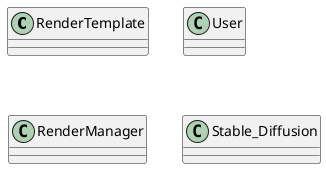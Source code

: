 @startuml

class RenderTemplate {

}

class User {

}

class RenderManager {

}

class Stable_Diffusion {
    
}

@enduml

